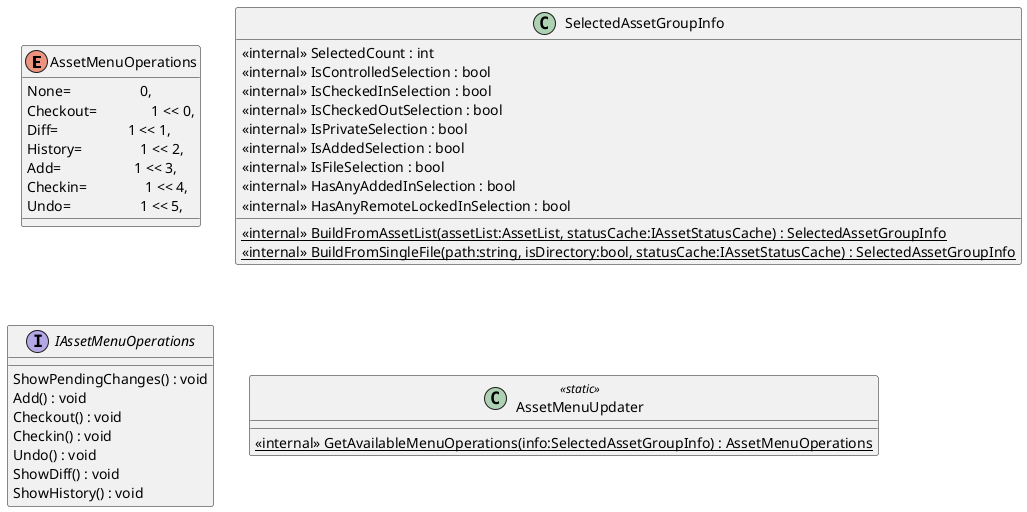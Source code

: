 @startuml
enum AssetMenuOperations {
    None=                   0,
    Checkout=               1 << 0,
    Diff=                   1 << 1,
    History=                1 << 2,
    Add=                    1 << 3,
    Checkin=                1 << 4,
    Undo=                   1 << 5,
}
class SelectedAssetGroupInfo {
    <<internal>> SelectedCount : int
    <<internal>> IsControlledSelection : bool
    <<internal>> IsCheckedInSelection : bool
    <<internal>> IsCheckedOutSelection : bool
    <<internal>> IsPrivateSelection : bool
    <<internal>> IsAddedSelection : bool
    <<internal>> IsFileSelection : bool
    <<internal>> HasAnyAddedInSelection : bool
    <<internal>> HasAnyRemoteLockedInSelection : bool
    <<internal>> {static} BuildFromAssetList(assetList:AssetList, statusCache:IAssetStatusCache) : SelectedAssetGroupInfo
    <<internal>> {static} BuildFromSingleFile(path:string, isDirectory:bool, statusCache:IAssetStatusCache) : SelectedAssetGroupInfo
}
interface IAssetMenuOperations {
    ShowPendingChanges() : void
    Add() : void
    Checkout() : void
    Checkin() : void
    Undo() : void
    ShowDiff() : void
    ShowHistory() : void
}
class AssetMenuUpdater <<static>> {
    <<internal>> {static} GetAvailableMenuOperations(info:SelectedAssetGroupInfo) : AssetMenuOperations
}
@enduml
